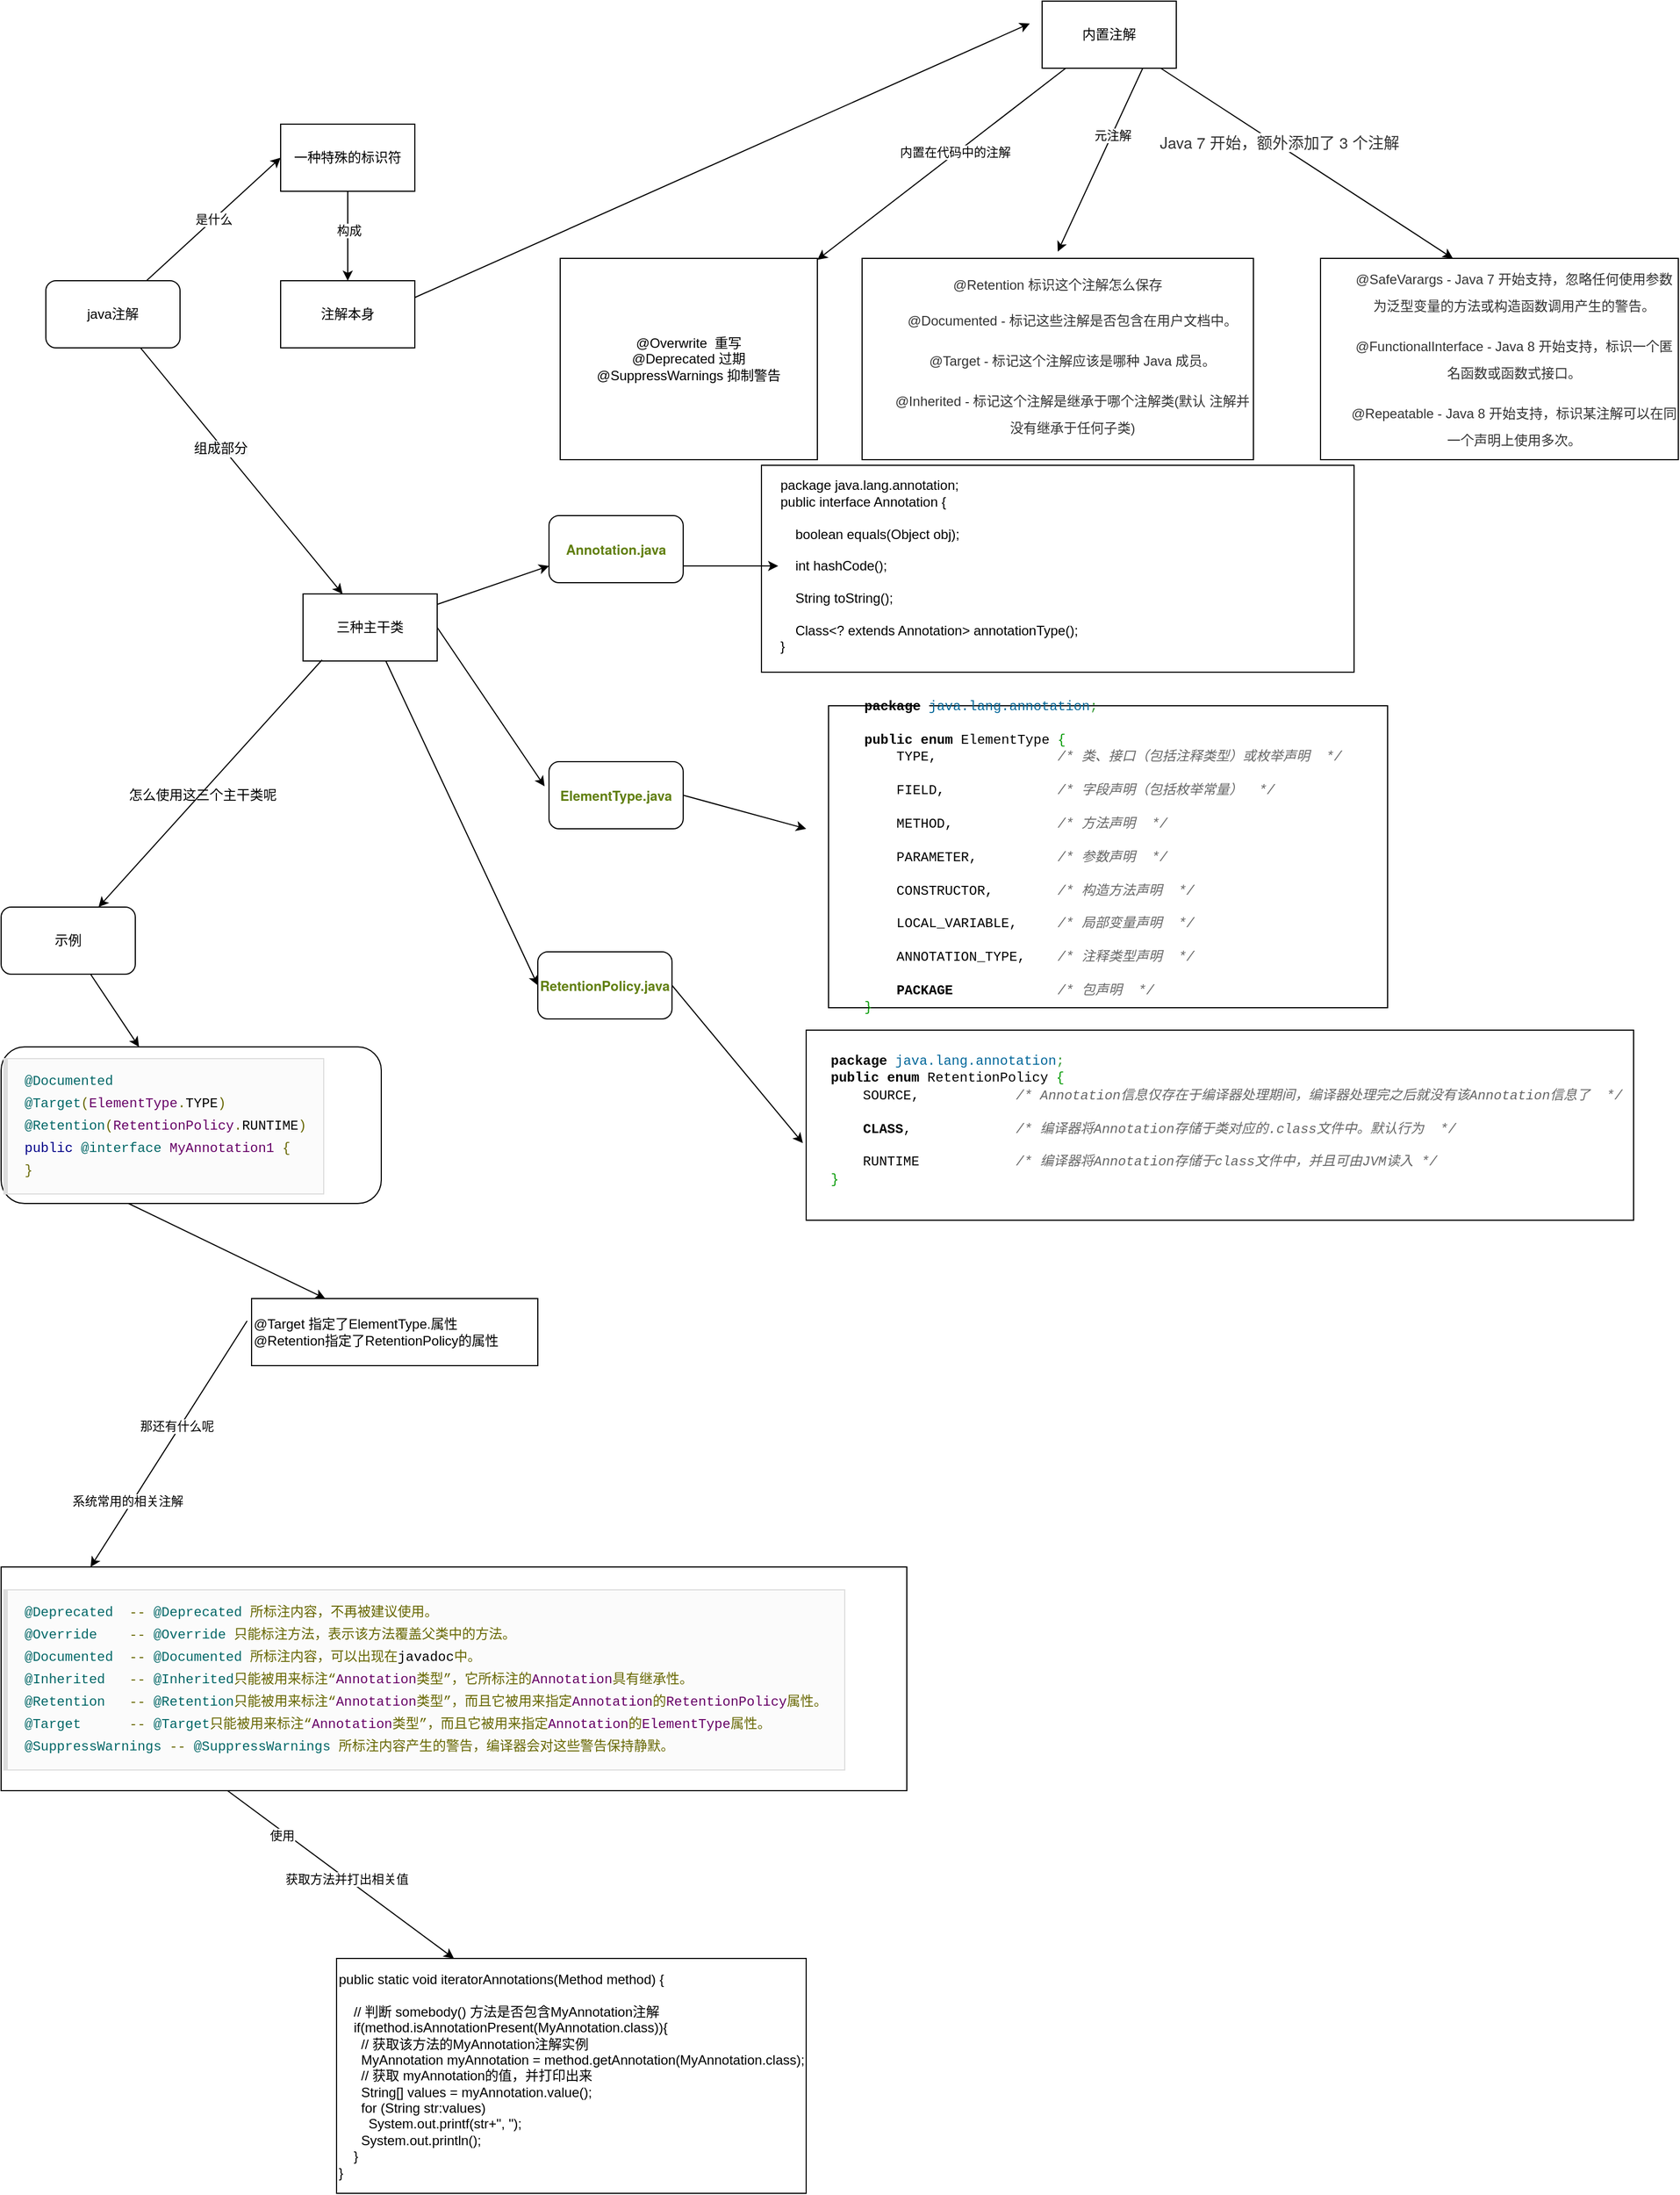 <mxfile version="13.6.5" type="github">
  <diagram id="O7KdUNqnnomx4mj4rPZV" name="第 1 页">
    <mxGraphModel dx="3389" dy="2183" grid="1" gridSize="10" guides="1" tooltips="1" connect="1" arrows="1" fold="1" page="1" pageScale="1" pageWidth="827" pageHeight="1169" math="0" shadow="0">
      <root>
        <mxCell id="0" />
        <mxCell id="1" parent="0" />
        <mxCell id="i3K5_ipFbrHlCx1D2kWV-36" value="" style="rounded=0;whiteSpace=wrap;html=1;" vertex="1" parent="1">
          <mxGeometry x="910" y="1060" width="740" height="170" as="geometry" />
        </mxCell>
        <mxCell id="i3K5_ipFbrHlCx1D2kWV-34" value="" style="rounded=0;whiteSpace=wrap;html=1;" vertex="1" parent="1">
          <mxGeometry x="930" y="770" width="500" height="270" as="geometry" />
        </mxCell>
        <mxCell id="i3K5_ipFbrHlCx1D2kWV-31" value="" style="rounded=0;whiteSpace=wrap;html=1;" vertex="1" parent="1">
          <mxGeometry x="870" y="555" width="530" height="185" as="geometry" />
        </mxCell>
        <mxCell id="i3K5_ipFbrHlCx1D2kWV-1" value="java注解" style="rounded=1;whiteSpace=wrap;html=1;" vertex="1" parent="1">
          <mxGeometry x="230" y="390" width="120" height="60" as="geometry" />
        </mxCell>
        <mxCell id="i3K5_ipFbrHlCx1D2kWV-5" value="" style="edgeStyle=orthogonalEdgeStyle;rounded=0;orthogonalLoop=1;jettySize=auto;html=1;" edge="1" parent="1" source="i3K5_ipFbrHlCx1D2kWV-2" target="i3K5_ipFbrHlCx1D2kWV-4">
          <mxGeometry relative="1" as="geometry" />
        </mxCell>
        <mxCell id="i3K5_ipFbrHlCx1D2kWV-6" value="构成" style="edgeLabel;html=1;align=center;verticalAlign=middle;resizable=0;points=[];" vertex="1" connectable="0" parent="i3K5_ipFbrHlCx1D2kWV-5">
          <mxGeometry x="-0.125" y="1" relative="1" as="geometry">
            <mxPoint as="offset" />
          </mxGeometry>
        </mxCell>
        <mxCell id="i3K5_ipFbrHlCx1D2kWV-2" value="一种特殊的标识符" style="rounded=0;whiteSpace=wrap;html=1;" vertex="1" parent="1">
          <mxGeometry x="440" y="250" width="120" height="60" as="geometry" />
        </mxCell>
        <mxCell id="i3K5_ipFbrHlCx1D2kWV-3" value="是什么" style="endArrow=classic;html=1;exitX=0.75;exitY=0;exitDx=0;exitDy=0;entryX=0;entryY=0.5;entryDx=0;entryDy=0;" edge="1" parent="1" source="i3K5_ipFbrHlCx1D2kWV-1" target="i3K5_ipFbrHlCx1D2kWV-2">
          <mxGeometry width="50" height="50" relative="1" as="geometry">
            <mxPoint x="410" y="420" as="sourcePoint" />
            <mxPoint x="460" y="370" as="targetPoint" />
          </mxGeometry>
        </mxCell>
        <mxCell id="i3K5_ipFbrHlCx1D2kWV-4" value="注解本身" style="whiteSpace=wrap;html=1;rounded=0;" vertex="1" parent="1">
          <mxGeometry x="440" y="390" width="120" height="60" as="geometry" />
        </mxCell>
        <mxCell id="i3K5_ipFbrHlCx1D2kWV-9" value="" style="rounded=0;orthogonalLoop=1;jettySize=auto;html=1;" edge="1" parent="1" source="i3K5_ipFbrHlCx1D2kWV-7" target="i3K5_ipFbrHlCx1D2kWV-8">
          <mxGeometry relative="1" as="geometry" />
        </mxCell>
        <mxCell id="i3K5_ipFbrHlCx1D2kWV-10" value="内置在代码中的注解" style="edgeLabel;html=1;align=center;verticalAlign=middle;resizable=0;points=[];" vertex="1" connectable="0" parent="i3K5_ipFbrHlCx1D2kWV-9">
          <mxGeometry x="-0.111" y="-1" relative="1" as="geometry">
            <mxPoint as="offset" />
          </mxGeometry>
        </mxCell>
        <mxCell id="i3K5_ipFbrHlCx1D2kWV-7" value="内置注解" style="rounded=0;whiteSpace=wrap;html=1;" vertex="1" parent="1">
          <mxGeometry x="1121" y="140" width="120" height="60" as="geometry" />
        </mxCell>
        <mxCell id="i3K5_ipFbrHlCx1D2kWV-8" value="@Overwrite&amp;nbsp; 重写&lt;br&gt;@Deprecated 过期&lt;br&gt;@SuppressWarnings 抑制警告" style="rounded=0;whiteSpace=wrap;html=1;" vertex="1" parent="1">
          <mxGeometry x="690" y="370" width="230" height="180" as="geometry" />
        </mxCell>
        <mxCell id="i3K5_ipFbrHlCx1D2kWV-11" value="&lt;p&gt;&lt;font&gt;&lt;font style=&quot;font-size: 12px&quot;&gt;&lt;span style=&quot;color: rgb(51 , 51 , 51) ; text-align: left ; background-color: rgb(255 , 255 , 255)&quot;&gt;@Retention&amp;nbsp;&lt;/span&gt;&lt;span style=&quot;color: rgb(51 , 51 , 51) ; text-align: left ; background-color: rgb(255 , 255 , 255)&quot;&gt;标识这个注解怎么保存&lt;br&gt;&lt;/span&gt;&lt;/font&gt;&lt;/font&gt;&lt;ul style=&quot;border: 0px ; margin: 1em 0px ; padding: 0px ; line-height: 18.2px ; list-style: none ; color: rgb(51 , 51 , 51) ; background-color: rgb(255 , 255 , 255)&quot;&gt;&lt;li style=&quot;border: 0px ; margin: 0px 0px 1em 1em ; padding: 0px 0px 0px 1.2em ; line-height: 2em ; word-break: break-all ; background-image: url(&amp;#34;./assets/img/bullet@2x.png&amp;#34;) ; background-repeat: no-repeat ; background-position: left 0.4em ; list-style-type: none ; background-size: auto 8px&quot;&gt;&lt;font style=&quot;font-size: 12px&quot;&gt;@Documented - 标记这些注解是否包含在用户文档中。&lt;/font&gt;&lt;/li&gt;&lt;/ul&gt;&lt;ul style=&quot;border: 0px ; margin: 1em 0px ; padding: 0px ; line-height: 18.2px ; list-style: none ; color: rgb(51 , 51 , 51) ; background-color: rgb(255 , 255 , 255)&quot;&gt;&lt;li style=&quot;border: 0px ; margin: 0px 0px 1em 1em ; padding: 0px 0px 0px 1.2em ; line-height: 2em ; word-break: break-all ; background-image: url(&amp;#34;./assets/img/bullet@2x.png&amp;#34;) ; background-repeat: no-repeat ; background-position: left 0.4em ; list-style-type: none ; background-size: auto 8px&quot;&gt;&lt;font style=&quot;font-size: 12px&quot;&gt;@Target - 标记这个注解应该是哪种 Java 成员。&lt;/font&gt;&lt;/li&gt;&lt;/ul&gt;&lt;ul style=&quot;border: 0px ; margin: 1em 0px ; padding: 0px ; line-height: 18.2px ; list-style: none ; color: rgb(51 , 51 , 51) ; background-color: rgb(255 , 255 , 255)&quot;&gt;&lt;li style=&quot;border: 0px ; margin: 0px 0px 1em 1em ; padding: 0px 0px 0px 1.2em ; line-height: 2em ; word-break: break-all ; background-image: url(&amp;#34;./assets/img/bullet@2x.png&amp;#34;) ; background-repeat: no-repeat ; background-position: left 0.4em ; list-style-type: none ; background-size: auto 8px&quot;&gt;&lt;font style=&quot;font-size: 12px&quot;&gt;@Inherited - 标记这个注解是继承于哪个注解类(默认 注解并没有继承于任何子类)&lt;/font&gt;&lt;/li&gt;&lt;/ul&gt;&lt;/p&gt;&lt;font&gt;&lt;ul style=&quot;border: 0px ; margin: 1em 0px ; padding: 0px ; line-height: 18.2px ; list-style: none ; color: rgb(51 , 51 , 51) ; background-color: rgb(255 , 255 , 255)&quot;&gt;&lt;li&gt;&lt;/li&gt;&lt;li&gt;&lt;/li&gt;&lt;li style=&quot;font-family: &amp;#34;helvetica neue&amp;#34; , &amp;#34;helvetica&amp;#34; , &amp;#34;pingfang sc&amp;#34; , &amp;#34;hiragino sans gb&amp;#34; , &amp;#34;microsoft yahei&amp;#34; , &amp;#34;noto sans cjk sc&amp;#34; , &amp;#34;wenquanyi micro hei&amp;#34; , &amp;#34;arial&amp;#34; , sans-serif ; font-size: 13px&quot;&gt;&lt;/li&gt;&lt;/ul&gt;&lt;/font&gt;" style="rounded=0;whiteSpace=wrap;html=1;" vertex="1" parent="1">
          <mxGeometry x="960" y="370" width="350" height="180" as="geometry" />
        </mxCell>
        <mxCell id="i3K5_ipFbrHlCx1D2kWV-12" value="" style="endArrow=classic;html=1;exitX=0.75;exitY=1;exitDx=0;exitDy=0;" edge="1" parent="1" source="i3K5_ipFbrHlCx1D2kWV-7">
          <mxGeometry width="50" height="50" relative="1" as="geometry">
            <mxPoint x="590" y="410" as="sourcePoint" />
            <mxPoint x="1135" y="364" as="targetPoint" />
          </mxGeometry>
        </mxCell>
        <mxCell id="i3K5_ipFbrHlCx1D2kWV-13" value="元注解" style="edgeLabel;html=1;align=center;verticalAlign=middle;resizable=0;points=[];" vertex="1" connectable="0" parent="i3K5_ipFbrHlCx1D2kWV-12">
          <mxGeometry x="-0.269" y="-1" relative="1" as="geometry">
            <mxPoint x="1" as="offset" />
          </mxGeometry>
        </mxCell>
        <mxCell id="i3K5_ipFbrHlCx1D2kWV-14" value="&lt;ul style=&quot;border: 0px ; margin: 1em 0px ; padding: 0px ; line-height: 18.2px ; list-style: none ; color: rgb(51 , 51 , 51) ; background-color: rgb(255 , 255 , 255)&quot;&gt;&lt;li style=&quot;border: 0px ; margin: 0px 0px 1em 1em ; padding: 0px 0px 0px 1.2em ; line-height: 2em ; word-break: break-all ; background-image: url(&amp;#34;./assets/img/bullet@2x.png&amp;#34;) ; background-repeat: no-repeat ; background-position: left 0.4em ; list-style-type: none ; background-size: auto 8px&quot;&gt;&lt;font style=&quot;font-size: 12px&quot;&gt;@SafeVarargs - Java 7 开始支持，忽略任何使用参数为泛型变量的方法或构造函数调用产生的警告。&lt;/font&gt;&lt;/li&gt;&lt;li style=&quot;border: 0px ; margin: 0px 0px 1em 1em ; padding: 0px 0px 0px 1.2em ; line-height: 2em ; word-break: break-all ; background-image: url(&amp;#34;./assets/img/bullet@2x.png&amp;#34;) ; background-repeat: no-repeat ; background-position: left 0.4em ; list-style-type: none ; background-size: auto 8px&quot;&gt;&lt;font style=&quot;font-size: 12px&quot;&gt;@FunctionalInterface - Java 8 开始支持，标识一个匿名函数或函数式接口。&lt;/font&gt;&lt;/li&gt;&lt;li style=&quot;border: 0px ; margin: 0px 0px 1em 1em ; padding: 0px 0px 0px 1.2em ; line-height: 2em ; word-break: break-all ; background-image: url(&amp;#34;./assets/img/bullet@2x.png&amp;#34;) ; background-repeat: no-repeat ; background-position: left 0.4em ; list-style-type: none ; background-size: auto 8px&quot;&gt;&lt;font style=&quot;font-size: 12px&quot;&gt;@Repeatable - Java 8 开始支持，标识某注解可以在同一个声明上使用多次。&lt;/font&gt;&lt;/li&gt;&lt;/ul&gt;" style="rounded=0;whiteSpace=wrap;html=1;" vertex="1" parent="1">
          <mxGeometry x="1370" y="370" width="320" height="180" as="geometry" />
        </mxCell>
        <mxCell id="i3K5_ipFbrHlCx1D2kWV-15" value="" style="endArrow=classic;html=1;entryX=0.37;entryY=0;entryDx=0;entryDy=0;entryPerimeter=0;" edge="1" parent="1" source="i3K5_ipFbrHlCx1D2kWV-7" target="i3K5_ipFbrHlCx1D2kWV-14">
          <mxGeometry width="50" height="50" relative="1" as="geometry">
            <mxPoint x="1120" y="300" as="sourcePoint" />
            <mxPoint x="1170" y="250" as="targetPoint" />
          </mxGeometry>
        </mxCell>
        <mxCell id="i3K5_ipFbrHlCx1D2kWV-16" value="&lt;span style=&quot;color: rgb(51 , 51 , 51) ; font-family: &amp;#34;helvetica neue&amp;#34; , &amp;#34;helvetica&amp;#34; , &amp;#34;pingfang sc&amp;#34; , &amp;#34;hiragino sans gb&amp;#34; , &amp;#34;microsoft yahei&amp;#34; , &amp;#34;noto sans cjk sc&amp;#34; , &amp;#34;wenquanyi micro hei&amp;#34; , &amp;#34;arial&amp;#34; , sans-serif ; font-size: 14px&quot;&gt;&amp;nbsp;Java 7 开始，额外添加了 3 个注解&lt;/span&gt;" style="edgeLabel;html=1;align=center;verticalAlign=middle;resizable=0;points=[];" vertex="1" connectable="0" parent="i3K5_ipFbrHlCx1D2kWV-15">
          <mxGeometry x="-0.213" y="1" relative="1" as="geometry">
            <mxPoint as="offset" />
          </mxGeometry>
        </mxCell>
        <mxCell id="i3K5_ipFbrHlCx1D2kWV-17" value="" style="endArrow=classic;html=1;exitX=1;exitY=0.25;exitDx=0;exitDy=0;" edge="1" parent="1" source="i3K5_ipFbrHlCx1D2kWV-4">
          <mxGeometry width="50" height="50" relative="1" as="geometry">
            <mxPoint x="800" y="520" as="sourcePoint" />
            <mxPoint x="1110" y="160" as="targetPoint" />
          </mxGeometry>
        </mxCell>
        <mxCell id="i3K5_ipFbrHlCx1D2kWV-18" value="三种主干类" style="rounded=0;whiteSpace=wrap;html=1;" vertex="1" parent="1">
          <mxGeometry x="460" y="670" width="120" height="60" as="geometry" />
        </mxCell>
        <mxCell id="i3K5_ipFbrHlCx1D2kWV-19" value="" style="endArrow=classic;html=1;" edge="1" parent="1" source="i3K5_ipFbrHlCx1D2kWV-1" target="i3K5_ipFbrHlCx1D2kWV-18">
          <mxGeometry width="50" height="50" relative="1" as="geometry">
            <mxPoint x="370" y="470" as="sourcePoint" />
            <mxPoint x="830" y="550" as="targetPoint" />
          </mxGeometry>
        </mxCell>
        <mxCell id="i3K5_ipFbrHlCx1D2kWV-20" value="&lt;span style=&quot;font-size: 12px ; background-color: rgb(248 , 249 , 250)&quot;&gt;组成部分&lt;/span&gt;" style="edgeLabel;html=1;align=center;verticalAlign=middle;resizable=0;points=[];" vertex="1" connectable="0" parent="i3K5_ipFbrHlCx1D2kWV-19">
          <mxGeometry x="-0.193" y="-2" relative="1" as="geometry">
            <mxPoint as="offset" />
          </mxGeometry>
        </mxCell>
        <mxCell id="i3K5_ipFbrHlCx1D2kWV-21" value="&lt;h2 class=&quot;example&quot; style=&quot;border: 0px ; margin: 0px 0px 2px ; padding: 0px ; line-height: 1.8em ; color: rgb(97 , 127 , 16) ; background-color: transparent ; font-family: &amp;#34;helvetica neue&amp;#34; , &amp;#34;helvetica&amp;#34; , &amp;#34;pingfang sc&amp;#34; , &amp;#34;hiragino sans gb&amp;#34; , &amp;#34;microsoft yahei&amp;#34; , &amp;#34;noto sans cjk sc&amp;#34; , &amp;#34;wenquanyi micro hei&amp;#34; , &amp;#34;arial&amp;#34; , sans-serif&quot;&gt;&lt;font style=&quot;font-size: 12px&quot;&gt;Annotation.java&lt;/font&gt;&lt;/h2&gt;" style="rounded=1;whiteSpace=wrap;html=1;" vertex="1" parent="1">
          <mxGeometry x="680" y="600" width="120" height="60" as="geometry" />
        </mxCell>
        <mxCell id="i3K5_ipFbrHlCx1D2kWV-22" value="&lt;h2 class=&quot;example&quot; style=&quot;border: 0px ; margin: 0px 0px 2px ; padding: 0px ; line-height: 1.8em ; color: rgb(97 , 127 , 16) ; background-color: transparent ; font-family: &amp;#34;helvetica neue&amp;#34; , &amp;#34;helvetica&amp;#34; , &amp;#34;pingfang sc&amp;#34; , &amp;#34;hiragino sans gb&amp;#34; , &amp;#34;microsoft yahei&amp;#34; , &amp;#34;noto sans cjk sc&amp;#34; , &amp;#34;wenquanyi micro hei&amp;#34; , &amp;#34;arial&amp;#34; , sans-serif&quot;&gt;&lt;font style=&quot;font-size: 12px&quot;&gt;ElementType.java&lt;/font&gt;&lt;/h2&gt;" style="rounded=1;whiteSpace=wrap;html=1;" vertex="1" parent="1">
          <mxGeometry x="680" y="820" width="120" height="60" as="geometry" />
        </mxCell>
        <mxCell id="i3K5_ipFbrHlCx1D2kWV-23" value="&lt;h2 class=&quot;example&quot; style=&quot;border: 0px ; margin: 0px 0px 2px ; padding: 0px ; line-height: 1.8em ; color: rgb(97 , 127 , 16) ; background-color: transparent ; font-family: &amp;#34;helvetica neue&amp;#34; , &amp;#34;helvetica&amp;#34; , &amp;#34;pingfang sc&amp;#34; , &amp;#34;hiragino sans gb&amp;#34; , &amp;#34;microsoft yahei&amp;#34; , &amp;#34;noto sans cjk sc&amp;#34; , &amp;#34;wenquanyi micro hei&amp;#34; , &amp;#34;arial&amp;#34; , sans-serif&quot;&gt;&lt;font style=&quot;font-size: 12px&quot;&gt;RetentionPolicy.java&lt;/font&gt;&lt;/h2&gt;" style="rounded=1;whiteSpace=wrap;html=1;" vertex="1" parent="1">
          <mxGeometry x="670" y="990" width="120" height="60" as="geometry" />
        </mxCell>
        <mxCell id="i3K5_ipFbrHlCx1D2kWV-24" value="" style="endArrow=classic;html=1;entryX=0;entryY=0.75;entryDx=0;entryDy=0;" edge="1" parent="1" source="i3K5_ipFbrHlCx1D2kWV-18" target="i3K5_ipFbrHlCx1D2kWV-21">
          <mxGeometry width="50" height="50" relative="1" as="geometry">
            <mxPoint x="750" y="740" as="sourcePoint" />
            <mxPoint x="800" y="690" as="targetPoint" />
          </mxGeometry>
        </mxCell>
        <mxCell id="i3K5_ipFbrHlCx1D2kWV-25" value="" style="endArrow=classic;html=1;entryX=-0.033;entryY=0.367;entryDx=0;entryDy=0;exitX=1;exitY=0.5;exitDx=0;exitDy=0;entryPerimeter=0;" edge="1" parent="1" source="i3K5_ipFbrHlCx1D2kWV-18" target="i3K5_ipFbrHlCx1D2kWV-22">
          <mxGeometry width="50" height="50" relative="1" as="geometry">
            <mxPoint x="590" y="695" as="sourcePoint" />
            <mxPoint x="670" y="675" as="targetPoint" />
          </mxGeometry>
        </mxCell>
        <mxCell id="i3K5_ipFbrHlCx1D2kWV-26" value="" style="endArrow=classic;html=1;entryX=0;entryY=0.5;entryDx=0;entryDy=0;" edge="1" parent="1" source="i3K5_ipFbrHlCx1D2kWV-18" target="i3K5_ipFbrHlCx1D2kWV-23">
          <mxGeometry width="50" height="50" relative="1" as="geometry">
            <mxPoint x="590" y="710" as="sourcePoint" />
            <mxPoint x="666.04" y="782.02" as="targetPoint" />
          </mxGeometry>
        </mxCell>
        <mxCell id="i3K5_ipFbrHlCx1D2kWV-29" value="&lt;div&gt;package java.lang.annotation;&lt;/div&gt;&lt;div&gt;public interface Annotation {&lt;/div&gt;&lt;div&gt;&lt;br&gt;&lt;/div&gt;&lt;div&gt;&amp;nbsp; &amp;nbsp; boolean equals(Object obj);&lt;/div&gt;&lt;div&gt;&lt;br&gt;&lt;/div&gt;&lt;div&gt;&amp;nbsp; &amp;nbsp; int hashCode();&lt;/div&gt;&lt;div&gt;&lt;br&gt;&lt;/div&gt;&lt;div&gt;&amp;nbsp; &amp;nbsp; String toString();&lt;/div&gt;&lt;div&gt;&lt;br&gt;&lt;/div&gt;&lt;div&gt;&amp;nbsp; &amp;nbsp; Class&amp;lt;? extends Annotation&amp;gt; annotationType();&lt;/div&gt;&lt;div&gt;}&lt;/div&gt;" style="text;html=1;strokeColor=none;fillColor=none;align=left;verticalAlign=middle;whiteSpace=wrap;rounded=0;" vertex="1" parent="1">
          <mxGeometry x="885" y="570" width="500" height="150" as="geometry" />
        </mxCell>
        <mxCell id="i3K5_ipFbrHlCx1D2kWV-30" value="" style="endArrow=classic;html=1;exitX=1;exitY=0.75;exitDx=0;exitDy=0;" edge="1" parent="1" source="i3K5_ipFbrHlCx1D2kWV-21" target="i3K5_ipFbrHlCx1D2kWV-29">
          <mxGeometry width="50" height="50" relative="1" as="geometry">
            <mxPoint x="750" y="660" as="sourcePoint" />
            <mxPoint x="800" y="610" as="targetPoint" />
          </mxGeometry>
        </mxCell>
        <mxCell id="i3K5_ipFbrHlCx1D2kWV-32" value="&lt;font style=&quot;font-size: 12px&quot;&gt;&lt;span style=&quot;border: 0px ; margin: 0px ; padding: 0px ; font-family: &amp;#34;menlo&amp;#34; , &amp;#34;monaco&amp;#34; , &amp;#34;consolas&amp;#34; , &amp;#34;andale mono&amp;#34; , &amp;#34;lucida console&amp;#34; , &amp;#34;courier new&amp;#34; , monospace ; font-weight: bold&quot;&gt;package&lt;/span&gt;&lt;span style=&quot;font-family: &amp;#34;menlo&amp;#34; , &amp;#34;monaco&amp;#34; , &amp;#34;consolas&amp;#34; , &amp;#34;andale mono&amp;#34; , &amp;#34;lucida console&amp;#34; , &amp;#34;courier new&amp;#34; , monospace ; background-color: rgb(255 , 255 , 255)&quot;&gt;&amp;nbsp;&lt;/span&gt;&lt;span style=&quot;border: 0px ; margin: 0px ; padding: 0px ; font-family: &amp;#34;menlo&amp;#34; , &amp;#34;monaco&amp;#34; , &amp;#34;consolas&amp;#34; , &amp;#34;andale mono&amp;#34; , &amp;#34;lucida console&amp;#34; , &amp;#34;courier new&amp;#34; , monospace ; color: rgb(0 , 102 , 153)&quot;&gt;java.lang.annotation&lt;/span&gt;&lt;span style=&quot;border: 0px ; margin: 0px ; padding: 0px ; font-family: &amp;#34;menlo&amp;#34; , &amp;#34;monaco&amp;#34; , &amp;#34;consolas&amp;#34; , &amp;#34;andale mono&amp;#34; , &amp;#34;lucida console&amp;#34; , &amp;#34;courier new&amp;#34; , monospace ; color: rgb(51 , 153 , 51)&quot;&gt;;&lt;/span&gt;&lt;br style=&quot;font-family: &amp;#34;menlo&amp;#34; , &amp;#34;monaco&amp;#34; , &amp;#34;consolas&amp;#34; , &amp;#34;andale mono&amp;#34; , &amp;#34;lucida console&amp;#34; , &amp;#34;courier new&amp;#34; , monospace&quot;&gt;&lt;br style=&quot;font-family: &amp;#34;menlo&amp;#34; , &amp;#34;monaco&amp;#34; , &amp;#34;consolas&amp;#34; , &amp;#34;andale mono&amp;#34; , &amp;#34;lucida console&amp;#34; , &amp;#34;courier new&amp;#34; , monospace&quot;&gt;&lt;span style=&quot;border: 0px ; margin: 0px ; padding: 0px ; font-family: &amp;#34;menlo&amp;#34; , &amp;#34;monaco&amp;#34; , &amp;#34;consolas&amp;#34; , &amp;#34;andale mono&amp;#34; , &amp;#34;lucida console&amp;#34; , &amp;#34;courier new&amp;#34; , monospace ; font-weight: bold&quot;&gt;public&lt;/span&gt;&lt;span style=&quot;font-family: &amp;#34;menlo&amp;#34; , &amp;#34;monaco&amp;#34; , &amp;#34;consolas&amp;#34; , &amp;#34;andale mono&amp;#34; , &amp;#34;lucida console&amp;#34; , &amp;#34;courier new&amp;#34; , monospace ; background-color: rgb(255 , 255 , 255)&quot;&gt;&amp;nbsp;&lt;/span&gt;&lt;span style=&quot;border: 0px ; margin: 0px ; padding: 0px ; font-family: &amp;#34;menlo&amp;#34; , &amp;#34;monaco&amp;#34; , &amp;#34;consolas&amp;#34; , &amp;#34;andale mono&amp;#34; , &amp;#34;lucida console&amp;#34; , &amp;#34;courier new&amp;#34; , monospace ; font-weight: bold&quot;&gt;enum&lt;/span&gt;&lt;span style=&quot;font-family: &amp;#34;menlo&amp;#34; , &amp;#34;monaco&amp;#34; , &amp;#34;consolas&amp;#34; , &amp;#34;andale mono&amp;#34; , &amp;#34;lucida console&amp;#34; , &amp;#34;courier new&amp;#34; , monospace ; background-color: rgb(255 , 255 , 255)&quot;&gt;&amp;nbsp;ElementType&amp;nbsp;&lt;/span&gt;&lt;span style=&quot;border: 0px ; margin: 0px ; padding: 0px ; font-family: &amp;#34;menlo&amp;#34; , &amp;#34;monaco&amp;#34; , &amp;#34;consolas&amp;#34; , &amp;#34;andale mono&amp;#34; , &amp;#34;lucida console&amp;#34; , &amp;#34;courier new&amp;#34; , monospace ; color: rgb(0 , 153 , 0)&quot;&gt;{&lt;/span&gt;&lt;br style=&quot;font-family: &amp;#34;menlo&amp;#34; , &amp;#34;monaco&amp;#34; , &amp;#34;consolas&amp;#34; , &amp;#34;andale mono&amp;#34; , &amp;#34;lucida console&amp;#34; , &amp;#34;courier new&amp;#34; , monospace&quot;&gt;&lt;span style=&quot;font-family: &amp;#34;menlo&amp;#34; , &amp;#34;monaco&amp;#34; , &amp;#34;consolas&amp;#34; , &amp;#34;andale mono&amp;#34; , &amp;#34;lucida console&amp;#34; , &amp;#34;courier new&amp;#34; , monospace ; background-color: rgb(255 , 255 , 255)&quot;&gt;&amp;nbsp; &amp;nbsp; TYPE, &amp;nbsp; &amp;nbsp; &amp;nbsp; &amp;nbsp; &amp;nbsp; &amp;nbsp; &amp;nbsp;&amp;nbsp;&lt;/span&gt;&lt;span style=&quot;border: 0px ; margin: 0px ; padding: 0px ; font-family: &amp;#34;menlo&amp;#34; , &amp;#34;monaco&amp;#34; , &amp;#34;consolas&amp;#34; , &amp;#34;andale mono&amp;#34; , &amp;#34;lucida console&amp;#34; , &amp;#34;courier new&amp;#34; , monospace ; color: rgb(102 , 102 , 102) ; font-style: italic&quot;&gt;/* 类、接口（包括注释类型）或枚举声明 &amp;nbsp;*/&lt;/span&gt;&lt;br style=&quot;font-family: &amp;#34;menlo&amp;#34; , &amp;#34;monaco&amp;#34; , &amp;#34;consolas&amp;#34; , &amp;#34;andale mono&amp;#34; , &amp;#34;lucida console&amp;#34; , &amp;#34;courier new&amp;#34; , monospace&quot;&gt;&lt;br style=&quot;font-family: &amp;#34;menlo&amp;#34; , &amp;#34;monaco&amp;#34; , &amp;#34;consolas&amp;#34; , &amp;#34;andale mono&amp;#34; , &amp;#34;lucida console&amp;#34; , &amp;#34;courier new&amp;#34; , monospace&quot;&gt;&lt;span style=&quot;font-family: &amp;#34;menlo&amp;#34; , &amp;#34;monaco&amp;#34; , &amp;#34;consolas&amp;#34; , &amp;#34;andale mono&amp;#34; , &amp;#34;lucida console&amp;#34; , &amp;#34;courier new&amp;#34; , monospace ; background-color: rgb(255 , 255 , 255)&quot;&gt;&amp;nbsp; &amp;nbsp; FIELD, &amp;nbsp; &amp;nbsp; &amp;nbsp; &amp;nbsp; &amp;nbsp; &amp;nbsp; &amp;nbsp;&lt;/span&gt;&lt;span style=&quot;border: 0px ; margin: 0px ; padding: 0px ; font-family: &amp;#34;menlo&amp;#34; , &amp;#34;monaco&amp;#34; , &amp;#34;consolas&amp;#34; , &amp;#34;andale mono&amp;#34; , &amp;#34;lucida console&amp;#34; , &amp;#34;courier new&amp;#34; , monospace ; color: rgb(102 , 102 , 102) ; font-style: italic&quot;&gt;/* 字段声明（包括枚举常量） &amp;nbsp;*/&lt;/span&gt;&lt;br style=&quot;font-family: &amp;#34;menlo&amp;#34; , &amp;#34;monaco&amp;#34; , &amp;#34;consolas&amp;#34; , &amp;#34;andale mono&amp;#34; , &amp;#34;lucida console&amp;#34; , &amp;#34;courier new&amp;#34; , monospace&quot;&gt;&lt;br style=&quot;font-family: &amp;#34;menlo&amp;#34; , &amp;#34;monaco&amp;#34; , &amp;#34;consolas&amp;#34; , &amp;#34;andale mono&amp;#34; , &amp;#34;lucida console&amp;#34; , &amp;#34;courier new&amp;#34; , monospace&quot;&gt;&lt;span style=&quot;font-family: &amp;#34;menlo&amp;#34; , &amp;#34;monaco&amp;#34; , &amp;#34;consolas&amp;#34; , &amp;#34;andale mono&amp;#34; , &amp;#34;lucida console&amp;#34; , &amp;#34;courier new&amp;#34; , monospace ; background-color: rgb(255 , 255 , 255)&quot;&gt;&amp;nbsp; &amp;nbsp; METHOD, &amp;nbsp; &amp;nbsp; &amp;nbsp; &amp;nbsp; &amp;nbsp; &amp;nbsp;&amp;nbsp;&lt;/span&gt;&lt;span style=&quot;border: 0px ; margin: 0px ; padding: 0px ; font-family: &amp;#34;menlo&amp;#34; , &amp;#34;monaco&amp;#34; , &amp;#34;consolas&amp;#34; , &amp;#34;andale mono&amp;#34; , &amp;#34;lucida console&amp;#34; , &amp;#34;courier new&amp;#34; , monospace ; color: rgb(102 , 102 , 102) ; font-style: italic&quot;&gt;/* 方法声明 &amp;nbsp;*/&lt;/span&gt;&lt;br style=&quot;font-family: &amp;#34;menlo&amp;#34; , &amp;#34;monaco&amp;#34; , &amp;#34;consolas&amp;#34; , &amp;#34;andale mono&amp;#34; , &amp;#34;lucida console&amp;#34; , &amp;#34;courier new&amp;#34; , monospace&quot;&gt;&lt;br style=&quot;font-family: &amp;#34;menlo&amp;#34; , &amp;#34;monaco&amp;#34; , &amp;#34;consolas&amp;#34; , &amp;#34;andale mono&amp;#34; , &amp;#34;lucida console&amp;#34; , &amp;#34;courier new&amp;#34; , monospace&quot;&gt;&lt;span style=&quot;font-family: &amp;#34;menlo&amp;#34; , &amp;#34;monaco&amp;#34; , &amp;#34;consolas&amp;#34; , &amp;#34;andale mono&amp;#34; , &amp;#34;lucida console&amp;#34; , &amp;#34;courier new&amp;#34; , monospace ; background-color: rgb(255 , 255 , 255)&quot;&gt;&amp;nbsp; &amp;nbsp; PARAMETER, &amp;nbsp; &amp;nbsp; &amp;nbsp; &amp;nbsp; &amp;nbsp;&lt;/span&gt;&lt;span style=&quot;border: 0px ; margin: 0px ; padding: 0px ; font-family: &amp;#34;menlo&amp;#34; , &amp;#34;monaco&amp;#34; , &amp;#34;consolas&amp;#34; , &amp;#34;andale mono&amp;#34; , &amp;#34;lucida console&amp;#34; , &amp;#34;courier new&amp;#34; , monospace ; color: rgb(102 , 102 , 102) ; font-style: italic&quot;&gt;/* 参数声明 &amp;nbsp;*/&lt;/span&gt;&lt;br style=&quot;font-family: &amp;#34;menlo&amp;#34; , &amp;#34;monaco&amp;#34; , &amp;#34;consolas&amp;#34; , &amp;#34;andale mono&amp;#34; , &amp;#34;lucida console&amp;#34; , &amp;#34;courier new&amp;#34; , monospace&quot;&gt;&lt;br style=&quot;font-family: &amp;#34;menlo&amp;#34; , &amp;#34;monaco&amp;#34; , &amp;#34;consolas&amp;#34; , &amp;#34;andale mono&amp;#34; , &amp;#34;lucida console&amp;#34; , &amp;#34;courier new&amp;#34; , monospace&quot;&gt;&lt;span style=&quot;font-family: &amp;#34;menlo&amp;#34; , &amp;#34;monaco&amp;#34; , &amp;#34;consolas&amp;#34; , &amp;#34;andale mono&amp;#34; , &amp;#34;lucida console&amp;#34; , &amp;#34;courier new&amp;#34; , monospace ; background-color: rgb(255 , 255 , 255)&quot;&gt;&amp;nbsp; &amp;nbsp; CONSTRUCTOR, &amp;nbsp; &amp;nbsp; &amp;nbsp; &amp;nbsp;&lt;/span&gt;&lt;span style=&quot;border: 0px ; margin: 0px ; padding: 0px ; font-family: &amp;#34;menlo&amp;#34; , &amp;#34;monaco&amp;#34; , &amp;#34;consolas&amp;#34; , &amp;#34;andale mono&amp;#34; , &amp;#34;lucida console&amp;#34; , &amp;#34;courier new&amp;#34; , monospace ; color: rgb(102 , 102 , 102) ; font-style: italic&quot;&gt;/* 构造方法声明 &amp;nbsp;*/&lt;/span&gt;&lt;br style=&quot;font-family: &amp;#34;menlo&amp;#34; , &amp;#34;monaco&amp;#34; , &amp;#34;consolas&amp;#34; , &amp;#34;andale mono&amp;#34; , &amp;#34;lucida console&amp;#34; , &amp;#34;courier new&amp;#34; , monospace&quot;&gt;&lt;br style=&quot;font-family: &amp;#34;menlo&amp;#34; , &amp;#34;monaco&amp;#34; , &amp;#34;consolas&amp;#34; , &amp;#34;andale mono&amp;#34; , &amp;#34;lucida console&amp;#34; , &amp;#34;courier new&amp;#34; , monospace&quot;&gt;&lt;span style=&quot;font-family: &amp;#34;menlo&amp;#34; , &amp;#34;monaco&amp;#34; , &amp;#34;consolas&amp;#34; , &amp;#34;andale mono&amp;#34; , &amp;#34;lucida console&amp;#34; , &amp;#34;courier new&amp;#34; , monospace ; background-color: rgb(255 , 255 , 255)&quot;&gt;&amp;nbsp; &amp;nbsp; LOCAL_VARIABLE, &amp;nbsp; &amp;nbsp;&amp;nbsp;&lt;/span&gt;&lt;span style=&quot;border: 0px ; margin: 0px ; padding: 0px ; font-family: &amp;#34;menlo&amp;#34; , &amp;#34;monaco&amp;#34; , &amp;#34;consolas&amp;#34; , &amp;#34;andale mono&amp;#34; , &amp;#34;lucida console&amp;#34; , &amp;#34;courier new&amp;#34; , monospace ; color: rgb(102 , 102 , 102) ; font-style: italic&quot;&gt;/* 局部变量声明 &amp;nbsp;*/&lt;/span&gt;&lt;br style=&quot;font-family: &amp;#34;menlo&amp;#34; , &amp;#34;monaco&amp;#34; , &amp;#34;consolas&amp;#34; , &amp;#34;andale mono&amp;#34; , &amp;#34;lucida console&amp;#34; , &amp;#34;courier new&amp;#34; , monospace&quot;&gt;&lt;br style=&quot;font-family: &amp;#34;menlo&amp;#34; , &amp;#34;monaco&amp;#34; , &amp;#34;consolas&amp;#34; , &amp;#34;andale mono&amp;#34; , &amp;#34;lucida console&amp;#34; , &amp;#34;courier new&amp;#34; , monospace&quot;&gt;&lt;span style=&quot;font-family: &amp;#34;menlo&amp;#34; , &amp;#34;monaco&amp;#34; , &amp;#34;consolas&amp;#34; , &amp;#34;andale mono&amp;#34; , &amp;#34;lucida console&amp;#34; , &amp;#34;courier new&amp;#34; , monospace ; background-color: rgb(255 , 255 , 255)&quot;&gt;&amp;nbsp; &amp;nbsp; ANNOTATION_TYPE, &amp;nbsp; &amp;nbsp;&lt;/span&gt;&lt;span style=&quot;border: 0px ; margin: 0px ; padding: 0px ; font-family: &amp;#34;menlo&amp;#34; , &amp;#34;monaco&amp;#34; , &amp;#34;consolas&amp;#34; , &amp;#34;andale mono&amp;#34; , &amp;#34;lucida console&amp;#34; , &amp;#34;courier new&amp;#34; , monospace ; color: rgb(102 , 102 , 102) ; font-style: italic&quot;&gt;/* 注释类型声明 &amp;nbsp;*/&lt;/span&gt;&lt;br style=&quot;font-family: &amp;#34;menlo&amp;#34; , &amp;#34;monaco&amp;#34; , &amp;#34;consolas&amp;#34; , &amp;#34;andale mono&amp;#34; , &amp;#34;lucida console&amp;#34; , &amp;#34;courier new&amp;#34; , monospace&quot;&gt;&lt;br style=&quot;font-family: &amp;#34;menlo&amp;#34; , &amp;#34;monaco&amp;#34; , &amp;#34;consolas&amp;#34; , &amp;#34;andale mono&amp;#34; , &amp;#34;lucida console&amp;#34; , &amp;#34;courier new&amp;#34; , monospace&quot;&gt;&lt;span style=&quot;font-family: &amp;#34;menlo&amp;#34; , &amp;#34;monaco&amp;#34; , &amp;#34;consolas&amp;#34; , &amp;#34;andale mono&amp;#34; , &amp;#34;lucida console&amp;#34; , &amp;#34;courier new&amp;#34; , monospace ; background-color: rgb(255 , 255 , 255)&quot;&gt;&amp;nbsp; &amp;nbsp;&amp;nbsp;&lt;/span&gt;&lt;span style=&quot;border: 0px ; margin: 0px ; padding: 0px ; font-family: &amp;#34;menlo&amp;#34; , &amp;#34;monaco&amp;#34; , &amp;#34;consolas&amp;#34; , &amp;#34;andale mono&amp;#34; , &amp;#34;lucida console&amp;#34; , &amp;#34;courier new&amp;#34; , monospace ; font-weight: bold&quot;&gt;PACKAGE&lt;/span&gt;&lt;span style=&quot;font-family: &amp;#34;menlo&amp;#34; , &amp;#34;monaco&amp;#34; , &amp;#34;consolas&amp;#34; , &amp;#34;andale mono&amp;#34; , &amp;#34;lucida console&amp;#34; , &amp;#34;courier new&amp;#34; , monospace ; background-color: rgb(255 , 255 , 255)&quot;&gt;&amp;nbsp;&amp;nbsp; &amp;nbsp; &amp;nbsp; &amp;nbsp; &amp;nbsp; &amp;nbsp;&amp;nbsp;&lt;/span&gt;&lt;span style=&quot;border: 0px ; margin: 0px ; padding: 0px ; font-family: &amp;#34;menlo&amp;#34; , &amp;#34;monaco&amp;#34; , &amp;#34;consolas&amp;#34; , &amp;#34;andale mono&amp;#34; , &amp;#34;lucida console&amp;#34; , &amp;#34;courier new&amp;#34; , monospace ; color: rgb(102 , 102 , 102) ; font-style: italic&quot;&gt;/* 包声明 &amp;nbsp;*/&lt;/span&gt;&lt;br style=&quot;font-family: &amp;#34;menlo&amp;#34; , &amp;#34;monaco&amp;#34; , &amp;#34;consolas&amp;#34; , &amp;#34;andale mono&amp;#34; , &amp;#34;lucida console&amp;#34; , &amp;#34;courier new&amp;#34; , monospace&quot;&gt;&lt;span style=&quot;border: 0px ; margin: 0px ; padding: 0px ; font-family: &amp;#34;menlo&amp;#34; , &amp;#34;monaco&amp;#34; , &amp;#34;consolas&amp;#34; , &amp;#34;andale mono&amp;#34; , &amp;#34;lucida console&amp;#34; , &amp;#34;courier new&amp;#34; , monospace ; color: rgb(0 , 153 , 0)&quot;&gt;}&lt;/span&gt;&lt;/font&gt;" style="text;html=1;align=left;verticalAlign=middle;resizable=0;points=[];autosize=1;" vertex="1" parent="1">
          <mxGeometry x="960" y="770" width="440" height="270" as="geometry" />
        </mxCell>
        <mxCell id="i3K5_ipFbrHlCx1D2kWV-33" value="" style="endArrow=classic;html=1;exitX=1;exitY=0.5;exitDx=0;exitDy=0;" edge="1" parent="1" source="i3K5_ipFbrHlCx1D2kWV-22">
          <mxGeometry width="50" height="50" relative="1" as="geometry">
            <mxPoint x="830" y="830" as="sourcePoint" />
            <mxPoint x="910" y="880" as="targetPoint" />
          </mxGeometry>
        </mxCell>
        <mxCell id="i3K5_ipFbrHlCx1D2kWV-35" value="&lt;font style=&quot;font-size: 12px&quot;&gt;&lt;span style=&quot;border: 0px ; margin: 0px ; padding: 0px ; font-family: &amp;#34;menlo&amp;#34; , &amp;#34;monaco&amp;#34; , &amp;#34;consolas&amp;#34; , &amp;#34;andale mono&amp;#34; , &amp;#34;lucida console&amp;#34; , &amp;#34;courier new&amp;#34; , monospace ; font-weight: bold&quot;&gt;package&lt;/span&gt;&lt;span style=&quot;font-family: &amp;#34;menlo&amp;#34; , &amp;#34;monaco&amp;#34; , &amp;#34;consolas&amp;#34; , &amp;#34;andale mono&amp;#34; , &amp;#34;lucida console&amp;#34; , &amp;#34;courier new&amp;#34; , monospace ; background-color: rgb(255 , 255 , 255)&quot;&gt;&amp;nbsp;&lt;/span&gt;&lt;span style=&quot;border: 0px ; margin: 0px ; padding: 0px ; font-family: &amp;#34;menlo&amp;#34; , &amp;#34;monaco&amp;#34; , &amp;#34;consolas&amp;#34; , &amp;#34;andale mono&amp;#34; , &amp;#34;lucida console&amp;#34; , &amp;#34;courier new&amp;#34; , monospace ; color: rgb(0 , 102 , 153)&quot;&gt;java.lang.annotation&lt;/span&gt;&lt;span style=&quot;border: 0px ; margin: 0px ; padding: 0px ; font-family: &amp;#34;menlo&amp;#34; , &amp;#34;monaco&amp;#34; , &amp;#34;consolas&amp;#34; , &amp;#34;andale mono&amp;#34; , &amp;#34;lucida console&amp;#34; , &amp;#34;courier new&amp;#34; , monospace ; color: rgb(51 , 153 , 51)&quot;&gt;;&lt;/span&gt;&lt;br style=&quot;font-family: &amp;#34;menlo&amp;#34; , &amp;#34;monaco&amp;#34; , &amp;#34;consolas&amp;#34; , &amp;#34;andale mono&amp;#34; , &amp;#34;lucida console&amp;#34; , &amp;#34;courier new&amp;#34; , monospace&quot;&gt;&lt;span style=&quot;border: 0px ; margin: 0px ; padding: 0px ; font-family: &amp;#34;menlo&amp;#34; , &amp;#34;monaco&amp;#34; , &amp;#34;consolas&amp;#34; , &amp;#34;andale mono&amp;#34; , &amp;#34;lucida console&amp;#34; , &amp;#34;courier new&amp;#34; , monospace ; font-weight: bold&quot;&gt;public&lt;/span&gt;&lt;span style=&quot;font-family: &amp;#34;menlo&amp;#34; , &amp;#34;monaco&amp;#34; , &amp;#34;consolas&amp;#34; , &amp;#34;andale mono&amp;#34; , &amp;#34;lucida console&amp;#34; , &amp;#34;courier new&amp;#34; , monospace ; background-color: rgb(255 , 255 , 255)&quot;&gt;&amp;nbsp;&lt;/span&gt;&lt;span style=&quot;border: 0px ; margin: 0px ; padding: 0px ; font-family: &amp;#34;menlo&amp;#34; , &amp;#34;monaco&amp;#34; , &amp;#34;consolas&amp;#34; , &amp;#34;andale mono&amp;#34; , &amp;#34;lucida console&amp;#34; , &amp;#34;courier new&amp;#34; , monospace ; font-weight: bold&quot;&gt;enum&lt;/span&gt;&lt;span style=&quot;font-family: &amp;#34;menlo&amp;#34; , &amp;#34;monaco&amp;#34; , &amp;#34;consolas&amp;#34; , &amp;#34;andale mono&amp;#34; , &amp;#34;lucida console&amp;#34; , &amp;#34;courier new&amp;#34; , monospace ; background-color: rgb(255 , 255 , 255)&quot;&gt;&amp;nbsp;RetentionPolicy&amp;nbsp;&lt;/span&gt;&lt;span style=&quot;border: 0px ; margin: 0px ; padding: 0px ; font-family: &amp;#34;menlo&amp;#34; , &amp;#34;monaco&amp;#34; , &amp;#34;consolas&amp;#34; , &amp;#34;andale mono&amp;#34; , &amp;#34;lucida console&amp;#34; , &amp;#34;courier new&amp;#34; , monospace ; color: rgb(0 , 153 , 0)&quot;&gt;{&lt;/span&gt;&lt;br style=&quot;font-family: &amp;#34;menlo&amp;#34; , &amp;#34;monaco&amp;#34; , &amp;#34;consolas&amp;#34; , &amp;#34;andale mono&amp;#34; , &amp;#34;lucida console&amp;#34; , &amp;#34;courier new&amp;#34; , monospace&quot;&gt;&lt;span style=&quot;font-family: &amp;#34;menlo&amp;#34; , &amp;#34;monaco&amp;#34; , &amp;#34;consolas&amp;#34; , &amp;#34;andale mono&amp;#34; , &amp;#34;lucida console&amp;#34; , &amp;#34;courier new&amp;#34; , monospace ; background-color: rgb(255 , 255 , 255)&quot;&gt;&amp;nbsp; &amp;nbsp; SOURCE, &amp;nbsp; &amp;nbsp; &amp;nbsp; &amp;nbsp; &amp;nbsp; &amp;nbsp;&lt;/span&gt;&lt;span style=&quot;border: 0px ; margin: 0px ; padding: 0px ; font-family: &amp;#34;menlo&amp;#34; , &amp;#34;monaco&amp;#34; , &amp;#34;consolas&amp;#34; , &amp;#34;andale mono&amp;#34; , &amp;#34;lucida console&amp;#34; , &amp;#34;courier new&amp;#34; , monospace ; color: rgb(102 , 102 , 102) ; font-style: italic&quot;&gt;/* Annotation信息仅存在于编译器处理期间，编译器处理完之后就没有该Annotation信息了 &amp;nbsp;*/&lt;/span&gt;&lt;br style=&quot;font-family: &amp;#34;menlo&amp;#34; , &amp;#34;monaco&amp;#34; , &amp;#34;consolas&amp;#34; , &amp;#34;andale mono&amp;#34; , &amp;#34;lucida console&amp;#34; , &amp;#34;courier new&amp;#34; , monospace&quot;&gt;&lt;br style=&quot;font-family: &amp;#34;menlo&amp;#34; , &amp;#34;monaco&amp;#34; , &amp;#34;consolas&amp;#34; , &amp;#34;andale mono&amp;#34; , &amp;#34;lucida console&amp;#34; , &amp;#34;courier new&amp;#34; , monospace&quot;&gt;&lt;span style=&quot;font-family: &amp;#34;menlo&amp;#34; , &amp;#34;monaco&amp;#34; , &amp;#34;consolas&amp;#34; , &amp;#34;andale mono&amp;#34; , &amp;#34;lucida console&amp;#34; , &amp;#34;courier new&amp;#34; , monospace ; background-color: rgb(255 , 255 , 255)&quot;&gt;&amp;nbsp; &amp;nbsp;&amp;nbsp;&lt;/span&gt;&lt;span style=&quot;border: 0px ; margin: 0px ; padding: 0px ; font-family: &amp;#34;menlo&amp;#34; , &amp;#34;monaco&amp;#34; , &amp;#34;consolas&amp;#34; , &amp;#34;andale mono&amp;#34; , &amp;#34;lucida console&amp;#34; , &amp;#34;courier new&amp;#34; , monospace ; font-weight: bold&quot;&gt;CLASS&lt;/span&gt;&lt;span style=&quot;font-family: &amp;#34;menlo&amp;#34; , &amp;#34;monaco&amp;#34; , &amp;#34;consolas&amp;#34; , &amp;#34;andale mono&amp;#34; , &amp;#34;lucida console&amp;#34; , &amp;#34;courier new&amp;#34; , monospace ; background-color: rgb(255 , 255 , 255)&quot;&gt;, &amp;nbsp; &amp;nbsp; &amp;nbsp; &amp;nbsp; &amp;nbsp; &amp;nbsp;&amp;nbsp;&lt;/span&gt;&lt;span style=&quot;border: 0px ; margin: 0px ; padding: 0px ; font-family: &amp;#34;menlo&amp;#34; , &amp;#34;monaco&amp;#34; , &amp;#34;consolas&amp;#34; , &amp;#34;andale mono&amp;#34; , &amp;#34;lucida console&amp;#34; , &amp;#34;courier new&amp;#34; , monospace ; color: rgb(102 , 102 , 102) ; font-style: italic&quot;&gt;/* 编译器将Annotation存储于类对应的.class文件中。默认行为 &amp;nbsp;*/&lt;/span&gt;&lt;br style=&quot;font-family: &amp;#34;menlo&amp;#34; , &amp;#34;monaco&amp;#34; , &amp;#34;consolas&amp;#34; , &amp;#34;andale mono&amp;#34; , &amp;#34;lucida console&amp;#34; , &amp;#34;courier new&amp;#34; , monospace&quot;&gt;&lt;br style=&quot;font-family: &amp;#34;menlo&amp;#34; , &amp;#34;monaco&amp;#34; , &amp;#34;consolas&amp;#34; , &amp;#34;andale mono&amp;#34; , &amp;#34;lucida console&amp;#34; , &amp;#34;courier new&amp;#34; , monospace&quot;&gt;&lt;span style=&quot;font-family: &amp;#34;menlo&amp;#34; , &amp;#34;monaco&amp;#34; , &amp;#34;consolas&amp;#34; , &amp;#34;andale mono&amp;#34; , &amp;#34;lucida console&amp;#34; , &amp;#34;courier new&amp;#34; , monospace ; background-color: rgb(255 , 255 , 255)&quot;&gt;&amp;nbsp; &amp;nbsp; RUNTIME &amp;nbsp; &amp;nbsp; &amp;nbsp; &amp;nbsp; &amp;nbsp; &amp;nbsp;&lt;/span&gt;&lt;span style=&quot;border: 0px ; margin: 0px ; padding: 0px ; font-family: &amp;#34;menlo&amp;#34; , &amp;#34;monaco&amp;#34; , &amp;#34;consolas&amp;#34; , &amp;#34;andale mono&amp;#34; , &amp;#34;lucida console&amp;#34; , &amp;#34;courier new&amp;#34; , monospace ; color: rgb(102 , 102 , 102) ; font-style: italic&quot;&gt;/* 编译器将Annotation存储于class文件中，并且可由JVM读入 */&lt;/span&gt;&lt;br style=&quot;font-family: &amp;#34;menlo&amp;#34; , &amp;#34;monaco&amp;#34; , &amp;#34;consolas&amp;#34; , &amp;#34;andale mono&amp;#34; , &amp;#34;lucida console&amp;#34; , &amp;#34;courier new&amp;#34; , monospace&quot;&gt;&lt;span style=&quot;border: 0px ; margin: 0px ; padding: 0px ; font-family: &amp;#34;menlo&amp;#34; , &amp;#34;monaco&amp;#34; , &amp;#34;consolas&amp;#34; , &amp;#34;andale mono&amp;#34; , &amp;#34;lucida console&amp;#34; , &amp;#34;courier new&amp;#34; , monospace ; color: rgb(0 , 153 , 0)&quot;&gt;}&lt;/span&gt;&lt;/font&gt;" style="text;html=1;align=left;verticalAlign=middle;resizable=0;points=[];autosize=1;" vertex="1" parent="1">
          <mxGeometry x="930" y="1080" width="720" height="120" as="geometry" />
        </mxCell>
        <mxCell id="i3K5_ipFbrHlCx1D2kWV-37" value="" style="endArrow=classic;html=1;exitX=1;exitY=0.5;exitDx=0;exitDy=0;entryX=-0.004;entryY=0.594;entryDx=0;entryDy=0;entryPerimeter=0;" edge="1" parent="1" source="i3K5_ipFbrHlCx1D2kWV-23" target="i3K5_ipFbrHlCx1D2kWV-36">
          <mxGeometry width="50" height="50" relative="1" as="geometry">
            <mxPoint x="1310" y="1130" as="sourcePoint" />
            <mxPoint x="1360" y="1080" as="targetPoint" />
          </mxGeometry>
        </mxCell>
        <mxCell id="i3K5_ipFbrHlCx1D2kWV-40" value="" style="edgeStyle=none;rounded=0;orthogonalLoop=1;jettySize=auto;html=1;" edge="1" parent="1" source="i3K5_ipFbrHlCx1D2kWV-38" target="i3K5_ipFbrHlCx1D2kWV-39">
          <mxGeometry relative="1" as="geometry" />
        </mxCell>
        <mxCell id="i3K5_ipFbrHlCx1D2kWV-38" value="示例" style="rounded=1;whiteSpace=wrap;html=1;" vertex="1" parent="1">
          <mxGeometry x="190" y="950" width="120" height="60" as="geometry" />
        </mxCell>
        <mxCell id="i3K5_ipFbrHlCx1D2kWV-39" value="&lt;pre class=&quot;prettyprint prettyprinted&quot; style=&quot;border-width: 1px 1px 1px 4px ; border-style: solid ; border-color: rgb(221 , 221 , 221) ; margin: 15px auto ; padding: 10px 15px ; font-stretch: normal ; line-height: 20px ; font-family: &amp;#34;menlo&amp;#34; , &amp;#34;monaco&amp;#34; , &amp;#34;consolas&amp;#34; , &amp;#34;andale mono&amp;#34; , &amp;#34;lucida console&amp;#34; , &amp;#34;courier new&amp;#34; , monospace ; word-break: break-all ; overflow-wrap: break-word ; background: url(&amp;#34;/images/codecolorer_bg.gif&amp;#34;) center top rgb(251 , 251 , 251) ; color: rgb(51 , 51 , 51)&quot;&gt;&lt;span class=&quot;lit&quot; style=&quot;border: 0px ; margin: 0px ; padding: 0px ; color: rgb(0 , 102 , 102)&quot;&gt;@Documented&lt;/span&gt;&lt;span class=&quot;pln&quot; style=&quot;border: 0px ; margin: 0px ; padding: 0px ; color: rgb(0 , 0 , 0)&quot;&gt;&lt;br&gt;&lt;/span&gt;&lt;span class=&quot;lit&quot; style=&quot;border: 0px ; margin: 0px ; padding: 0px ; color: rgb(0 , 102 , 102)&quot;&gt;@Target&lt;/span&gt;&lt;span class=&quot;pun&quot; style=&quot;border: 0px ; margin: 0px ; padding: 0px ; color: rgb(102 , 102 , 0)&quot;&gt;(&lt;/span&gt;&lt;span class=&quot;typ&quot; style=&quot;border: 0px ; margin: 0px ; padding: 0px ; color: rgb(102 , 0 , 102)&quot;&gt;ElementType&lt;/span&gt;&lt;span class=&quot;pun&quot; style=&quot;border: 0px ; margin: 0px ; padding: 0px ; color: rgb(102 , 102 , 0)&quot;&gt;.&lt;/span&gt;&lt;span class=&quot;pln&quot; style=&quot;border: 0px ; margin: 0px ; padding: 0px ; color: rgb(0 , 0 , 0)&quot;&gt;TYPE&lt;/span&gt;&lt;span class=&quot;pun&quot; style=&quot;border: 0px ; margin: 0px ; padding: 0px ; color: rgb(102 , 102 , 0)&quot;&gt;)&lt;/span&gt;&lt;span class=&quot;pln&quot; style=&quot;border: 0px ; margin: 0px ; padding: 0px ; color: rgb(0 , 0 , 0)&quot;&gt;&lt;br&gt;&lt;/span&gt;&lt;span class=&quot;lit&quot; style=&quot;border: 0px ; margin: 0px ; padding: 0px ; color: rgb(0 , 102 , 102)&quot;&gt;@Retention&lt;/span&gt;&lt;span class=&quot;pun&quot; style=&quot;border: 0px ; margin: 0px ; padding: 0px ; color: rgb(102 , 102 , 0)&quot;&gt;(&lt;/span&gt;&lt;span class=&quot;typ&quot; style=&quot;border: 0px ; margin: 0px ; padding: 0px ; color: rgb(102 , 0 , 102)&quot;&gt;RetentionPolicy&lt;/span&gt;&lt;span class=&quot;pun&quot; style=&quot;border: 0px ; margin: 0px ; padding: 0px ; color: rgb(102 , 102 , 0)&quot;&gt;.&lt;/span&gt;&lt;span class=&quot;pln&quot; style=&quot;border: 0px ; margin: 0px ; padding: 0px ; color: rgb(0 , 0 , 0)&quot;&gt;RUNTIME&lt;/span&gt;&lt;span class=&quot;pun&quot; style=&quot;border: 0px ; margin: 0px ; padding: 0px ; color: rgb(102 , 102 , 0)&quot;&gt;)&lt;/span&gt;&lt;span class=&quot;pln&quot; style=&quot;border: 0px ; margin: 0px ; padding: 0px ; color: rgb(0 , 0 , 0)&quot;&gt;&lt;br&gt;&lt;/span&gt;&lt;span class=&quot;kwd&quot; style=&quot;border: 0px ; margin: 0px ; padding: 0px ; color: rgb(0 , 0 , 136)&quot;&gt;public&lt;/span&gt;&lt;span class=&quot;pln&quot; style=&quot;border: 0px ; margin: 0px ; padding: 0px ; color: rgb(0 , 0 , 0)&quot;&gt; &lt;/span&gt;&lt;span class=&quot;lit&quot; style=&quot;border: 0px ; margin: 0px ; padding: 0px ; color: rgb(0 , 102 , 102)&quot;&gt;@interface&lt;/span&gt;&lt;span class=&quot;pln&quot; style=&quot;border: 0px ; margin: 0px ; padding: 0px ; color: rgb(0 , 0 , 0)&quot;&gt; &lt;/span&gt;&lt;span class=&quot;typ&quot; style=&quot;border: 0px ; margin: 0px ; padding: 0px ; color: rgb(102 , 0 , 102)&quot;&gt;MyAnnotation1&lt;/span&gt;&lt;span class=&quot;pln&quot; style=&quot;border: 0px ; margin: 0px ; padding: 0px ; color: rgb(0 , 0 , 0)&quot;&gt; &lt;/span&gt;&lt;span class=&quot;pun&quot; style=&quot;border: 0px ; margin: 0px ; padding: 0px ; color: rgb(102 , 102 , 0)&quot;&gt;{&lt;/span&gt;&lt;span class=&quot;pln&quot; style=&quot;border: 0px ; margin: 0px ; padding: 0px ; color: rgb(0 , 0 , 0)&quot;&gt;&lt;br&gt;&lt;/span&gt;&lt;span class=&quot;pun&quot; style=&quot;border: 0px ; margin: 0px ; padding: 0px ; color: rgb(102 , 102 , 0)&quot;&gt;}&lt;/span&gt;&lt;/pre&gt;" style="rounded=1;whiteSpace=wrap;html=1;align=left;" vertex="1" parent="1">
          <mxGeometry x="190" y="1075" width="340" height="140" as="geometry" />
        </mxCell>
        <mxCell id="i3K5_ipFbrHlCx1D2kWV-41" value="" style="endArrow=classic;html=1;exitX=0.142;exitY=0.983;exitDx=0;exitDy=0;exitPerimeter=0;" edge="1" parent="1" source="i3K5_ipFbrHlCx1D2kWV-18" target="i3K5_ipFbrHlCx1D2kWV-38">
          <mxGeometry width="50" height="50" relative="1" as="geometry">
            <mxPoint x="560" y="970" as="sourcePoint" />
            <mxPoint x="610" y="920" as="targetPoint" />
          </mxGeometry>
        </mxCell>
        <mxCell id="i3K5_ipFbrHlCx1D2kWV-42" value="怎么使用这三个主干类呢" style="text;html=1;align=center;verticalAlign=middle;resizable=0;points=[];autosize=1;" vertex="1" parent="1">
          <mxGeometry x="295" y="840" width="150" height="20" as="geometry" />
        </mxCell>
        <mxCell id="i3K5_ipFbrHlCx1D2kWV-43" value="" style="endArrow=classic;html=1;exitX=0.335;exitY=1;exitDx=0;exitDy=0;exitPerimeter=0;" edge="1" parent="1" source="i3K5_ipFbrHlCx1D2kWV-39" target="i3K5_ipFbrHlCx1D2kWV-44">
          <mxGeometry width="50" height="50" relative="1" as="geometry">
            <mxPoint x="290" y="1280" as="sourcePoint" />
            <mxPoint x="450" y="1300" as="targetPoint" />
          </mxGeometry>
        </mxCell>
        <mxCell id="i3K5_ipFbrHlCx1D2kWV-44" value="@Target 指定了ElementType.属性&lt;br&gt;@Retention指定了RetentionPolicy的属性" style="rounded=0;whiteSpace=wrap;html=1;align=left;" vertex="1" parent="1">
          <mxGeometry x="414" y="1300" width="256" height="60" as="geometry" />
        </mxCell>
        <mxCell id="i3K5_ipFbrHlCx1D2kWV-45" value="" style="endArrow=classic;html=1;" edge="1" parent="1">
          <mxGeometry width="50" height="50" relative="1" as="geometry">
            <mxPoint x="410" y="1320" as="sourcePoint" />
            <mxPoint x="270" y="1540" as="targetPoint" />
          </mxGeometry>
        </mxCell>
        <mxCell id="i3K5_ipFbrHlCx1D2kWV-46" value="那还有什么呢" style="edgeLabel;html=1;align=center;verticalAlign=middle;resizable=0;points=[];" vertex="1" connectable="0" parent="i3K5_ipFbrHlCx1D2kWV-45">
          <mxGeometry x="-0.139" y="-3" relative="1" as="geometry">
            <mxPoint as="offset" />
          </mxGeometry>
        </mxCell>
        <mxCell id="i3K5_ipFbrHlCx1D2kWV-48" value="系统常用的相关注解" style="edgeLabel;html=1;align=center;verticalAlign=middle;resizable=0;points=[];" vertex="1" connectable="0" parent="i3K5_ipFbrHlCx1D2kWV-45">
          <mxGeometry x="0.482" y="-4" relative="1" as="geometry">
            <mxPoint as="offset" />
          </mxGeometry>
        </mxCell>
        <mxCell id="i3K5_ipFbrHlCx1D2kWV-47" value="&lt;pre class=&quot;prettyprint prettyprinted&quot; style=&quot;border-width: 1px 1px 1px 4px ; border-style: solid ; border-color: rgb(221 , 221 , 221) ; margin: 15px auto ; padding: 10px 15px ; font-stretch: normal ; line-height: 20px ; font-family: &amp;#34;menlo&amp;#34; , &amp;#34;monaco&amp;#34; , &amp;#34;consolas&amp;#34; , &amp;#34;andale mono&amp;#34; , &amp;#34;lucida console&amp;#34; , &amp;#34;courier new&amp;#34; , monospace ; word-break: break-all ; overflow-wrap: break-word ; background: url(&amp;#34;/images/codecolorer_bg.gif&amp;#34;) center top rgb(251 , 251 , 251) ; color: rgb(51 , 51 , 51)&quot;&gt;&lt;span class=&quot;lit&quot; style=&quot;border: 0px ; margin: 0px ; padding: 0px ; color: rgb(0 , 102 , 102)&quot;&gt;@Deprecated&lt;/span&gt;&lt;span class=&quot;pln&quot; style=&quot;border: 0px ; margin: 0px ; padding: 0px ; color: rgb(0 , 0 , 0)&quot;&gt;  &lt;/span&gt;&lt;span class=&quot;pun&quot; style=&quot;border: 0px ; margin: 0px ; padding: 0px ; color: rgb(102 , 102 , 0)&quot;&gt;--&lt;/span&gt;&lt;span class=&quot;pln&quot; style=&quot;border: 0px ; margin: 0px ; padding: 0px ; color: rgb(0 , 0 , 0)&quot;&gt; &lt;/span&gt;&lt;span class=&quot;lit&quot; style=&quot;border: 0px ; margin: 0px ; padding: 0px ; color: rgb(0 , 102 , 102)&quot;&gt;@Deprecated&lt;/span&gt;&lt;span class=&quot;pln&quot; style=&quot;border: 0px ; margin: 0px ; padding: 0px ; color: rgb(0 , 0 , 0)&quot;&gt; &lt;/span&gt;&lt;span class=&quot;pun&quot; style=&quot;border: 0px ; margin: 0px ; padding: 0px ; color: rgb(102 , 102 , 0)&quot;&gt;所标注内容，不再被建议使用。&lt;/span&gt;&lt;span class=&quot;pln&quot; style=&quot;border: 0px ; margin: 0px ; padding: 0px ; color: rgb(0 , 0 , 0)&quot;&gt;&lt;br&gt;&lt;/span&gt;&lt;span class=&quot;lit&quot; style=&quot;border: 0px ; margin: 0px ; padding: 0px ; color: rgb(0 , 102 , 102)&quot;&gt;@Override&lt;/span&gt;&lt;span class=&quot;pln&quot; style=&quot;border: 0px ; margin: 0px ; padding: 0px ; color: rgb(0 , 0 , 0)&quot;&gt;    &lt;/span&gt;&lt;span class=&quot;pun&quot; style=&quot;border: 0px ; margin: 0px ; padding: 0px ; color: rgb(102 , 102 , 0)&quot;&gt;--&lt;/span&gt;&lt;span class=&quot;pln&quot; style=&quot;border: 0px ; margin: 0px ; padding: 0px ; color: rgb(0 , 0 , 0)&quot;&gt; &lt;/span&gt;&lt;span class=&quot;lit&quot; style=&quot;border: 0px ; margin: 0px ; padding: 0px ; color: rgb(0 , 102 , 102)&quot;&gt;@Override&lt;/span&gt;&lt;span class=&quot;pln&quot; style=&quot;border: 0px ; margin: 0px ; padding: 0px ; color: rgb(0 , 0 , 0)&quot;&gt; &lt;/span&gt;&lt;span class=&quot;pun&quot; style=&quot;border: 0px ; margin: 0px ; padding: 0px ; color: rgb(102 , 102 , 0)&quot;&gt;只能标注方法，表示该方法覆盖父类中的方法。&lt;/span&gt;&lt;span class=&quot;pln&quot; style=&quot;border: 0px ; margin: 0px ; padding: 0px ; color: rgb(0 , 0 , 0)&quot;&gt;&lt;br&gt;&lt;/span&gt;&lt;span class=&quot;lit&quot; style=&quot;border: 0px ; margin: 0px ; padding: 0px ; color: rgb(0 , 102 , 102)&quot;&gt;@Documented&lt;/span&gt;&lt;span class=&quot;pln&quot; style=&quot;border: 0px ; margin: 0px ; padding: 0px ; color: rgb(0 , 0 , 0)&quot;&gt;  &lt;/span&gt;&lt;span class=&quot;pun&quot; style=&quot;border: 0px ; margin: 0px ; padding: 0px ; color: rgb(102 , 102 , 0)&quot;&gt;--&lt;/span&gt;&lt;span class=&quot;pln&quot; style=&quot;border: 0px ; margin: 0px ; padding: 0px ; color: rgb(0 , 0 , 0)&quot;&gt; &lt;/span&gt;&lt;span class=&quot;lit&quot; style=&quot;border: 0px ; margin: 0px ; padding: 0px ; color: rgb(0 , 102 , 102)&quot;&gt;@Documented&lt;/span&gt;&lt;span class=&quot;pln&quot; style=&quot;border: 0px ; margin: 0px ; padding: 0px ; color: rgb(0 , 0 , 0)&quot;&gt; &lt;/span&gt;&lt;span class=&quot;pun&quot; style=&quot;border: 0px ; margin: 0px ; padding: 0px ; color: rgb(102 , 102 , 0)&quot;&gt;所标注内容，可以出现在&lt;/span&gt;&lt;span class=&quot;pln&quot; style=&quot;border: 0px ; margin: 0px ; padding: 0px ; color: rgb(0 , 0 , 0)&quot;&gt;javadoc&lt;/span&gt;&lt;span class=&quot;pun&quot; style=&quot;border: 0px ; margin: 0px ; padding: 0px ; color: rgb(102 , 102 , 0)&quot;&gt;中。&lt;/span&gt;&lt;span class=&quot;pln&quot; style=&quot;border: 0px ; margin: 0px ; padding: 0px ; color: rgb(0 , 0 , 0)&quot;&gt;&lt;br&gt;&lt;/span&gt;&lt;span class=&quot;lit&quot; style=&quot;border: 0px ; margin: 0px ; padding: 0px ; color: rgb(0 , 102 , 102)&quot;&gt;@Inherited&lt;/span&gt;&lt;span class=&quot;pln&quot; style=&quot;border: 0px ; margin: 0px ; padding: 0px ; color: rgb(0 , 0 , 0)&quot;&gt;   &lt;/span&gt;&lt;span class=&quot;pun&quot; style=&quot;border: 0px ; margin: 0px ; padding: 0px ; color: rgb(102 , 102 , 0)&quot;&gt;--&lt;/span&gt;&lt;span class=&quot;pln&quot; style=&quot;border: 0px ; margin: 0px ; padding: 0px ; color: rgb(0 , 0 , 0)&quot;&gt; &lt;/span&gt;&lt;span class=&quot;lit&quot; style=&quot;border: 0px ; margin: 0px ; padding: 0px ; color: rgb(0 , 102 , 102)&quot;&gt;@Inherited&lt;/span&gt;&lt;span class=&quot;pun&quot; style=&quot;border: 0px ; margin: 0px ; padding: 0px ; color: rgb(102 , 102 , 0)&quot;&gt;只能被用来标注“&lt;/span&gt;&lt;span class=&quot;typ&quot; style=&quot;border: 0px ; margin: 0px ; padding: 0px ; color: rgb(102 , 0 , 102)&quot;&gt;Annotation&lt;/span&gt;&lt;span class=&quot;pun&quot; style=&quot;border: 0px ; margin: 0px ; padding: 0px ; color: rgb(102 , 102 , 0)&quot;&gt;类型”，它所标注的&lt;/span&gt;&lt;span class=&quot;typ&quot; style=&quot;border: 0px ; margin: 0px ; padding: 0px ; color: rgb(102 , 0 , 102)&quot;&gt;Annotation&lt;/span&gt;&lt;span class=&quot;pun&quot; style=&quot;border: 0px ; margin: 0px ; padding: 0px ; color: rgb(102 , 102 , 0)&quot;&gt;具有继承性。&lt;/span&gt;&lt;span class=&quot;pln&quot; style=&quot;border: 0px ; margin: 0px ; padding: 0px ; color: rgb(0 , 0 , 0)&quot;&gt;&lt;br&gt;&lt;/span&gt;&lt;span class=&quot;lit&quot; style=&quot;border: 0px ; margin: 0px ; padding: 0px ; color: rgb(0 , 102 , 102)&quot;&gt;@Retention&lt;/span&gt;&lt;span class=&quot;pln&quot; style=&quot;border: 0px ; margin: 0px ; padding: 0px ; color: rgb(0 , 0 , 0)&quot;&gt;   &lt;/span&gt;&lt;span class=&quot;pun&quot; style=&quot;border: 0px ; margin: 0px ; padding: 0px ; color: rgb(102 , 102 , 0)&quot;&gt;--&lt;/span&gt;&lt;span class=&quot;pln&quot; style=&quot;border: 0px ; margin: 0px ; padding: 0px ; color: rgb(0 , 0 , 0)&quot;&gt; &lt;/span&gt;&lt;span class=&quot;lit&quot; style=&quot;border: 0px ; margin: 0px ; padding: 0px ; color: rgb(0 , 102 , 102)&quot;&gt;@Retention&lt;/span&gt;&lt;span class=&quot;pun&quot; style=&quot;border: 0px ; margin: 0px ; padding: 0px ; color: rgb(102 , 102 , 0)&quot;&gt;只能被用来标注“&lt;/span&gt;&lt;span class=&quot;typ&quot; style=&quot;border: 0px ; margin: 0px ; padding: 0px ; color: rgb(102 , 0 , 102)&quot;&gt;Annotation&lt;/span&gt;&lt;span class=&quot;pun&quot; style=&quot;border: 0px ; margin: 0px ; padding: 0px ; color: rgb(102 , 102 , 0)&quot;&gt;类型”，而且它被用来指定&lt;/span&gt;&lt;span class=&quot;typ&quot; style=&quot;border: 0px ; margin: 0px ; padding: 0px ; color: rgb(102 , 0 , 102)&quot;&gt;Annotation&lt;/span&gt;&lt;span class=&quot;pun&quot; style=&quot;border: 0px ; margin: 0px ; padding: 0px ; color: rgb(102 , 102 , 0)&quot;&gt;的&lt;/span&gt;&lt;span class=&quot;typ&quot; style=&quot;border: 0px ; margin: 0px ; padding: 0px ; color: rgb(102 , 0 , 102)&quot;&gt;RetentionPolicy&lt;/span&gt;&lt;span class=&quot;pun&quot; style=&quot;border: 0px ; margin: 0px ; padding: 0px ; color: rgb(102 , 102 , 0)&quot;&gt;属性。&lt;/span&gt;&lt;span class=&quot;pln&quot; style=&quot;border: 0px ; margin: 0px ; padding: 0px ; color: rgb(0 , 0 , 0)&quot;&gt;&lt;br&gt;&lt;/span&gt;&lt;span class=&quot;lit&quot; style=&quot;border: 0px ; margin: 0px ; padding: 0px ; color: rgb(0 , 102 , 102)&quot;&gt;@Target&lt;/span&gt;&lt;span class=&quot;pln&quot; style=&quot;border: 0px ; margin: 0px ; padding: 0px ; color: rgb(0 , 0 , 0)&quot;&gt;      &lt;/span&gt;&lt;span class=&quot;pun&quot; style=&quot;border: 0px ; margin: 0px ; padding: 0px ; color: rgb(102 , 102 , 0)&quot;&gt;--&lt;/span&gt;&lt;span class=&quot;pln&quot; style=&quot;border: 0px ; margin: 0px ; padding: 0px ; color: rgb(0 , 0 , 0)&quot;&gt; &lt;/span&gt;&lt;span class=&quot;lit&quot; style=&quot;border: 0px ; margin: 0px ; padding: 0px ; color: rgb(0 , 102 , 102)&quot;&gt;@Target&lt;/span&gt;&lt;span class=&quot;pun&quot; style=&quot;border: 0px ; margin: 0px ; padding: 0px ; color: rgb(102 , 102 , 0)&quot;&gt;只能被用来标注“&lt;/span&gt;&lt;span class=&quot;typ&quot; style=&quot;border: 0px ; margin: 0px ; padding: 0px ; color: rgb(102 , 0 , 102)&quot;&gt;Annotation&lt;/span&gt;&lt;span class=&quot;pun&quot; style=&quot;border: 0px ; margin: 0px ; padding: 0px ; color: rgb(102 , 102 , 0)&quot;&gt;类型”，而且它被用来指定&lt;/span&gt;&lt;span class=&quot;typ&quot; style=&quot;border: 0px ; margin: 0px ; padding: 0px ; color: rgb(102 , 0 , 102)&quot;&gt;Annotation&lt;/span&gt;&lt;span class=&quot;pun&quot; style=&quot;border: 0px ; margin: 0px ; padding: 0px ; color: rgb(102 , 102 , 0)&quot;&gt;的&lt;/span&gt;&lt;span class=&quot;typ&quot; style=&quot;border: 0px ; margin: 0px ; padding: 0px ; color: rgb(102 , 0 , 102)&quot;&gt;ElementType&lt;/span&gt;&lt;span class=&quot;pun&quot; style=&quot;border: 0px ; margin: 0px ; padding: 0px ; color: rgb(102 , 102 , 0)&quot;&gt;属性。&lt;/span&gt;&lt;span class=&quot;pln&quot; style=&quot;border: 0px ; margin: 0px ; padding: 0px ; color: rgb(0 , 0 , 0)&quot;&gt;&lt;br&gt;&lt;/span&gt;&lt;span class=&quot;lit&quot; style=&quot;border: 0px ; margin: 0px ; padding: 0px ; color: rgb(0 , 102 , 102)&quot;&gt;@SuppressWarnings&lt;/span&gt;&lt;span class=&quot;pln&quot; style=&quot;border: 0px ; margin: 0px ; padding: 0px ; color: rgb(0 , 0 , 0)&quot;&gt; &lt;/span&gt;&lt;span class=&quot;pun&quot; style=&quot;border: 0px ; margin: 0px ; padding: 0px ; color: rgb(102 , 102 , 0)&quot;&gt;--&lt;/span&gt;&lt;span class=&quot;pln&quot; style=&quot;border: 0px ; margin: 0px ; padding: 0px ; color: rgb(0 , 0 , 0)&quot;&gt; &lt;/span&gt;&lt;span class=&quot;lit&quot; style=&quot;border: 0px ; margin: 0px ; padding: 0px ; color: rgb(0 , 102 , 102)&quot;&gt;@SuppressWarnings&lt;/span&gt;&lt;span class=&quot;pln&quot; style=&quot;border: 0px ; margin: 0px ; padding: 0px ; color: rgb(0 , 0 , 0)&quot;&gt; &lt;/span&gt;&lt;span class=&quot;pun&quot; style=&quot;border: 0px ; margin: 0px ; padding: 0px ; color: rgb(102 , 102 , 0)&quot;&gt;所标注内容产生的警告，编译器会对这些警告保持静默。&lt;/span&gt;&lt;/pre&gt;" style="rounded=0;whiteSpace=wrap;html=1;align=left;" vertex="1" parent="1">
          <mxGeometry x="190" y="1540" width="810" height="200" as="geometry" />
        </mxCell>
        <mxCell id="i3K5_ipFbrHlCx1D2kWV-49" value="&lt;div&gt;public static void iteratorAnnotations(Method method) {&lt;/div&gt;&lt;div&gt;&lt;br&gt;&lt;/div&gt;&lt;div&gt;&amp;nbsp; &amp;nbsp; // 判断 somebody() 方法是否包含MyAnnotation注解&lt;/div&gt;&lt;div&gt;&amp;nbsp; &amp;nbsp; if(method.isAnnotationPresent(MyAnnotation.class)){&lt;/div&gt;&lt;div&gt;&amp;nbsp; &amp;nbsp; &amp;nbsp; // 获取该方法的MyAnnotation注解实例&lt;/div&gt;&lt;div&gt;&amp;nbsp; &amp;nbsp; &amp;nbsp; MyAnnotation myAnnotation = method.getAnnotation(MyAnnotation.class);&lt;/div&gt;&lt;div&gt;&amp;nbsp; &amp;nbsp; &amp;nbsp; // 获取 myAnnotation的值，并打印出来&lt;/div&gt;&lt;div&gt;&amp;nbsp; &amp;nbsp; &amp;nbsp; String[] values = myAnnotation.value();&lt;/div&gt;&lt;div&gt;&amp;nbsp; &amp;nbsp; &amp;nbsp; for (String str:values)&lt;/div&gt;&lt;div&gt;&amp;nbsp; &amp;nbsp; &amp;nbsp; &amp;nbsp; System.out.printf(str+&quot;, &quot;);&lt;/div&gt;&lt;div&gt;&amp;nbsp; &amp;nbsp; &amp;nbsp; System.out.println();&lt;/div&gt;&lt;div&gt;&amp;nbsp; &amp;nbsp; }&lt;/div&gt;&lt;div&gt;}&lt;/div&gt;" style="rounded=0;whiteSpace=wrap;html=1;align=left;" vertex="1" parent="1">
          <mxGeometry x="490" y="1890" width="420" height="210" as="geometry" />
        </mxCell>
        <mxCell id="i3K5_ipFbrHlCx1D2kWV-50" value="" style="endArrow=classic;html=1;exitX=0.25;exitY=1;exitDx=0;exitDy=0;entryX=0.25;entryY=0;entryDx=0;entryDy=0;" edge="1" parent="1" source="i3K5_ipFbrHlCx1D2kWV-47" target="i3K5_ipFbrHlCx1D2kWV-49">
          <mxGeometry relative="1" as="geometry">
            <mxPoint x="610" y="1850" as="sourcePoint" />
            <mxPoint x="710" y="1850" as="targetPoint" />
          </mxGeometry>
        </mxCell>
        <mxCell id="i3K5_ipFbrHlCx1D2kWV-52" value="获取方法并打出相关值" style="edgeLabel;html=1;align=center;verticalAlign=middle;resizable=0;points=[];" vertex="1" connectable="0" parent="i3K5_ipFbrHlCx1D2kWV-50">
          <mxGeometry x="0.049" relative="1" as="geometry">
            <mxPoint as="offset" />
          </mxGeometry>
        </mxCell>
        <mxCell id="i3K5_ipFbrHlCx1D2kWV-53" value="使用" style="edgeLabel;html=1;align=center;verticalAlign=middle;resizable=0;points=[];" vertex="1" connectable="0" parent="i3K5_ipFbrHlCx1D2kWV-50">
          <mxGeometry x="-0.496" y="-3" relative="1" as="geometry">
            <mxPoint x="-1" as="offset" />
          </mxGeometry>
        </mxCell>
      </root>
    </mxGraphModel>
  </diagram>
</mxfile>
